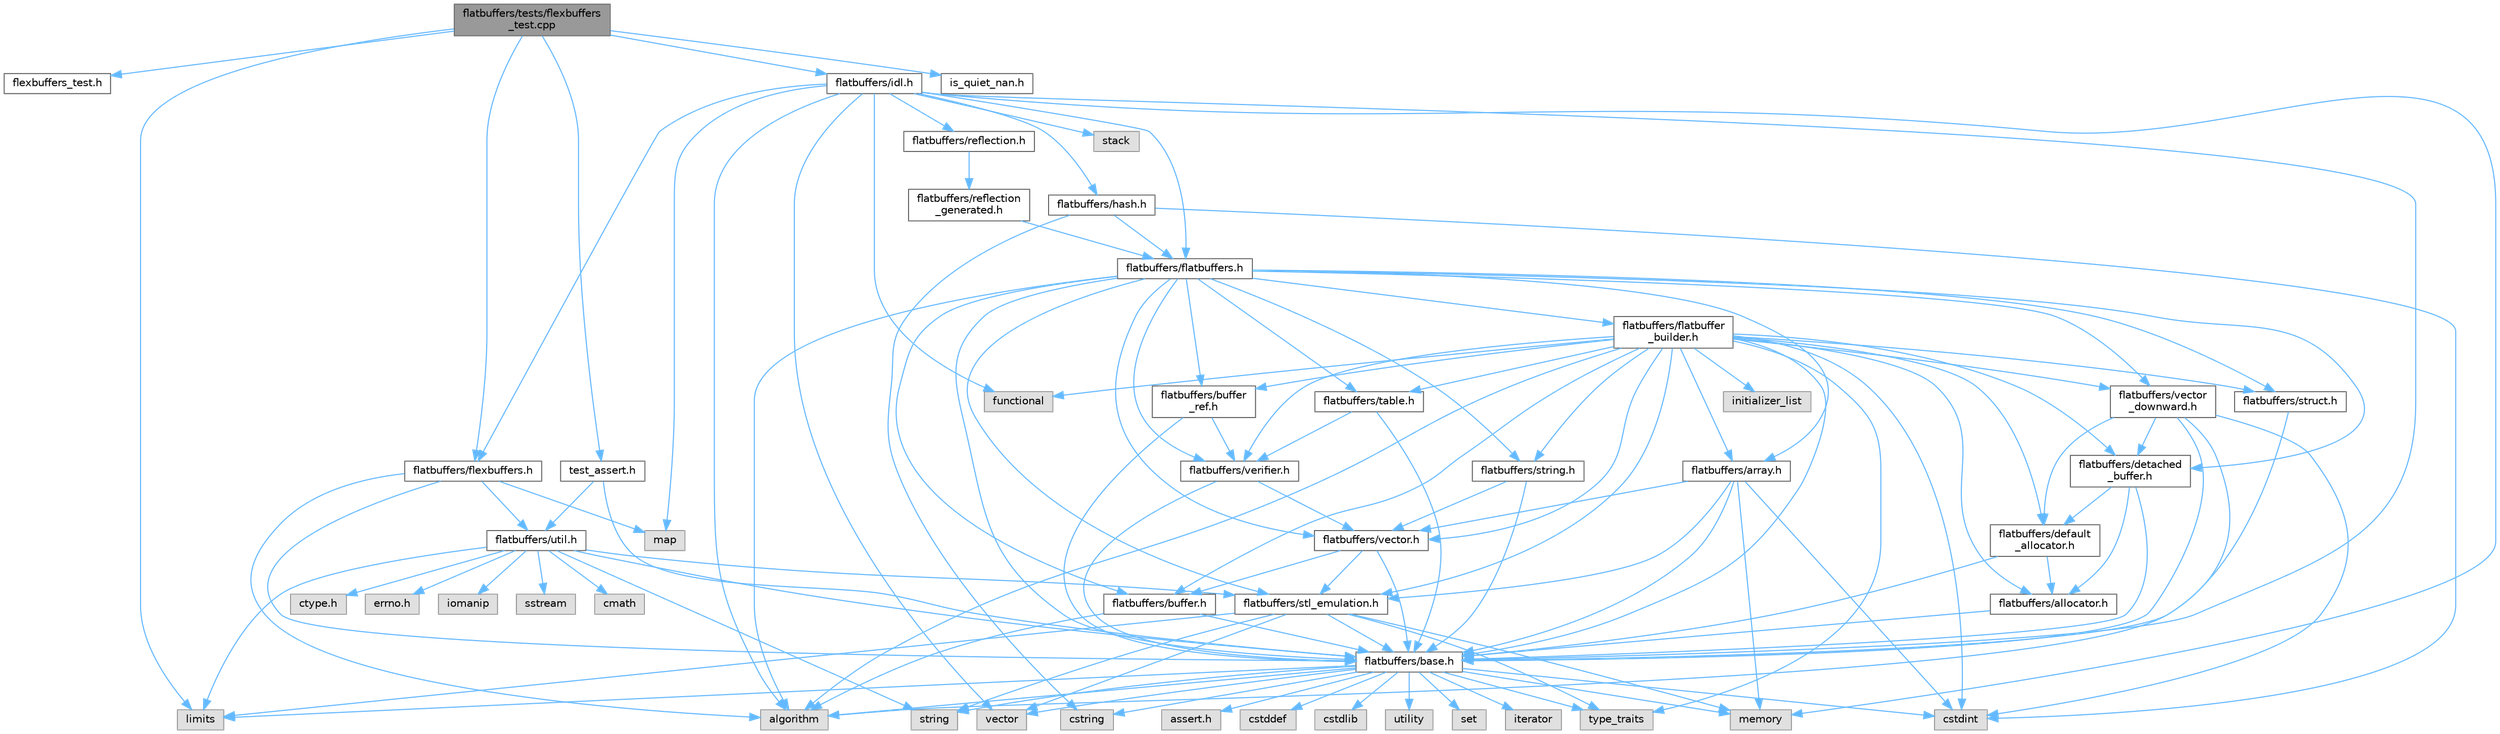 digraph "flatbuffers/tests/flexbuffers_test.cpp"
{
 // LATEX_PDF_SIZE
  bgcolor="transparent";
  edge [fontname=Helvetica,fontsize=10,labelfontname=Helvetica,labelfontsize=10];
  node [fontname=Helvetica,fontsize=10,shape=box,height=0.2,width=0.4];
  Node1 [id="Node000001",label="flatbuffers/tests/flexbuffers\l_test.cpp",height=0.2,width=0.4,color="gray40", fillcolor="grey60", style="filled", fontcolor="black",tooltip=" "];
  Node1 -> Node2 [id="edge121_Node000001_Node000002",color="steelblue1",style="solid",tooltip=" "];
  Node2 [id="Node000002",label="flexbuffers_test.h",height=0.2,width=0.4,color="grey40", fillcolor="white", style="filled",URL="$flexbuffers__test_8h.html",tooltip=" "];
  Node1 -> Node3 [id="edge122_Node000001_Node000003",color="steelblue1",style="solid",tooltip=" "];
  Node3 [id="Node000003",label="limits",height=0.2,width=0.4,color="grey60", fillcolor="#E0E0E0", style="filled",tooltip=" "];
  Node1 -> Node4 [id="edge123_Node000001_Node000004",color="steelblue1",style="solid",tooltip=" "];
  Node4 [id="Node000004",label="flatbuffers/flexbuffers.h",height=0.2,width=0.4,color="grey40", fillcolor="white", style="filled",URL="$flexbuffers_8h.html",tooltip=" "];
  Node4 -> Node5 [id="edge124_Node000004_Node000005",color="steelblue1",style="solid",tooltip=" "];
  Node5 [id="Node000005",label="algorithm",height=0.2,width=0.4,color="grey60", fillcolor="#E0E0E0", style="filled",tooltip=" "];
  Node4 -> Node6 [id="edge125_Node000004_Node000006",color="steelblue1",style="solid",tooltip=" "];
  Node6 [id="Node000006",label="map",height=0.2,width=0.4,color="grey60", fillcolor="#E0E0E0", style="filled",tooltip=" "];
  Node4 -> Node7 [id="edge126_Node000004_Node000007",color="steelblue1",style="solid",tooltip=" "];
  Node7 [id="Node000007",label="flatbuffers/base.h",height=0.2,width=0.4,color="grey40", fillcolor="white", style="filled",URL="$base_8h.html",tooltip=" "];
  Node7 -> Node8 [id="edge127_Node000007_Node000008",color="steelblue1",style="solid",tooltip=" "];
  Node8 [id="Node000008",label="assert.h",height=0.2,width=0.4,color="grey60", fillcolor="#E0E0E0", style="filled",tooltip=" "];
  Node7 -> Node9 [id="edge128_Node000007_Node000009",color="steelblue1",style="solid",tooltip=" "];
  Node9 [id="Node000009",label="cstdint",height=0.2,width=0.4,color="grey60", fillcolor="#E0E0E0", style="filled",tooltip=" "];
  Node7 -> Node10 [id="edge129_Node000007_Node000010",color="steelblue1",style="solid",tooltip=" "];
  Node10 [id="Node000010",label="cstddef",height=0.2,width=0.4,color="grey60", fillcolor="#E0E0E0", style="filled",tooltip=" "];
  Node7 -> Node11 [id="edge130_Node000007_Node000011",color="steelblue1",style="solid",tooltip=" "];
  Node11 [id="Node000011",label="cstdlib",height=0.2,width=0.4,color="grey60", fillcolor="#E0E0E0", style="filled",tooltip=" "];
  Node7 -> Node12 [id="edge131_Node000007_Node000012",color="steelblue1",style="solid",tooltip=" "];
  Node12 [id="Node000012",label="cstring",height=0.2,width=0.4,color="grey60", fillcolor="#E0E0E0", style="filled",tooltip=" "];
  Node7 -> Node13 [id="edge132_Node000007_Node000013",color="steelblue1",style="solid",tooltip=" "];
  Node13 [id="Node000013",label="utility",height=0.2,width=0.4,color="grey60", fillcolor="#E0E0E0", style="filled",tooltip=" "];
  Node7 -> Node14 [id="edge133_Node000007_Node000014",color="steelblue1",style="solid",tooltip=" "];
  Node14 [id="Node000014",label="string",height=0.2,width=0.4,color="grey60", fillcolor="#E0E0E0", style="filled",tooltip=" "];
  Node7 -> Node15 [id="edge134_Node000007_Node000015",color="steelblue1",style="solid",tooltip=" "];
  Node15 [id="Node000015",label="type_traits",height=0.2,width=0.4,color="grey60", fillcolor="#E0E0E0", style="filled",tooltip=" "];
  Node7 -> Node16 [id="edge135_Node000007_Node000016",color="steelblue1",style="solid",tooltip=" "];
  Node16 [id="Node000016",label="vector",height=0.2,width=0.4,color="grey60", fillcolor="#E0E0E0", style="filled",tooltip=" "];
  Node7 -> Node17 [id="edge136_Node000007_Node000017",color="steelblue1",style="solid",tooltip=" "];
  Node17 [id="Node000017",label="set",height=0.2,width=0.4,color="grey60", fillcolor="#E0E0E0", style="filled",tooltip=" "];
  Node7 -> Node5 [id="edge137_Node000007_Node000005",color="steelblue1",style="solid",tooltip=" "];
  Node7 -> Node3 [id="edge138_Node000007_Node000003",color="steelblue1",style="solid",tooltip=" "];
  Node7 -> Node18 [id="edge139_Node000007_Node000018",color="steelblue1",style="solid",tooltip=" "];
  Node18 [id="Node000018",label="iterator",height=0.2,width=0.4,color="grey60", fillcolor="#E0E0E0", style="filled",tooltip=" "];
  Node7 -> Node19 [id="edge140_Node000007_Node000019",color="steelblue1",style="solid",tooltip=" "];
  Node19 [id="Node000019",label="memory",height=0.2,width=0.4,color="grey60", fillcolor="#E0E0E0", style="filled",tooltip=" "];
  Node4 -> Node20 [id="edge141_Node000004_Node000020",color="steelblue1",style="solid",tooltip=" "];
  Node20 [id="Node000020",label="flatbuffers/util.h",height=0.2,width=0.4,color="grey40", fillcolor="white", style="filled",URL="$util_8h.html",tooltip=" "];
  Node20 -> Node21 [id="edge142_Node000020_Node000021",color="steelblue1",style="solid",tooltip=" "];
  Node21 [id="Node000021",label="ctype.h",height=0.2,width=0.4,color="grey60", fillcolor="#E0E0E0", style="filled",tooltip=" "];
  Node20 -> Node22 [id="edge143_Node000020_Node000022",color="steelblue1",style="solid",tooltip=" "];
  Node22 [id="Node000022",label="errno.h",height=0.2,width=0.4,color="grey60", fillcolor="#E0E0E0", style="filled",tooltip=" "];
  Node20 -> Node7 [id="edge144_Node000020_Node000007",color="steelblue1",style="solid",tooltip=" "];
  Node20 -> Node23 [id="edge145_Node000020_Node000023",color="steelblue1",style="solid",tooltip=" "];
  Node23 [id="Node000023",label="flatbuffers/stl_emulation.h",height=0.2,width=0.4,color="grey40", fillcolor="white", style="filled",URL="$stl__emulation_8h.html",tooltip=" "];
  Node23 -> Node7 [id="edge146_Node000023_Node000007",color="steelblue1",style="solid",tooltip=" "];
  Node23 -> Node14 [id="edge147_Node000023_Node000014",color="steelblue1",style="solid",tooltip=" "];
  Node23 -> Node15 [id="edge148_Node000023_Node000015",color="steelblue1",style="solid",tooltip=" "];
  Node23 -> Node16 [id="edge149_Node000023_Node000016",color="steelblue1",style="solid",tooltip=" "];
  Node23 -> Node19 [id="edge150_Node000023_Node000019",color="steelblue1",style="solid",tooltip=" "];
  Node23 -> Node3 [id="edge151_Node000023_Node000003",color="steelblue1",style="solid",tooltip=" "];
  Node20 -> Node24 [id="edge152_Node000020_Node000024",color="steelblue1",style="solid",tooltip=" "];
  Node24 [id="Node000024",label="iomanip",height=0.2,width=0.4,color="grey60", fillcolor="#E0E0E0", style="filled",tooltip=" "];
  Node20 -> Node25 [id="edge153_Node000020_Node000025",color="steelblue1",style="solid",tooltip=" "];
  Node25 [id="Node000025",label="sstream",height=0.2,width=0.4,color="grey60", fillcolor="#E0E0E0", style="filled",tooltip=" "];
  Node20 -> Node26 [id="edge154_Node000020_Node000026",color="steelblue1",style="solid",tooltip=" "];
  Node26 [id="Node000026",label="cmath",height=0.2,width=0.4,color="grey60", fillcolor="#E0E0E0", style="filled",tooltip=" "];
  Node20 -> Node3 [id="edge155_Node000020_Node000003",color="steelblue1",style="solid",tooltip=" "];
  Node20 -> Node14 [id="edge156_Node000020_Node000014",color="steelblue1",style="solid",tooltip=" "];
  Node1 -> Node27 [id="edge157_Node000001_Node000027",color="steelblue1",style="solid",tooltip=" "];
  Node27 [id="Node000027",label="flatbuffers/idl.h",height=0.2,width=0.4,color="grey40", fillcolor="white", style="filled",URL="$idl_8h.html",tooltip=" "];
  Node27 -> Node5 [id="edge158_Node000027_Node000005",color="steelblue1",style="solid",tooltip=" "];
  Node27 -> Node28 [id="edge159_Node000027_Node000028",color="steelblue1",style="solid",tooltip=" "];
  Node28 [id="Node000028",label="functional",height=0.2,width=0.4,color="grey60", fillcolor="#E0E0E0", style="filled",tooltip=" "];
  Node27 -> Node6 [id="edge160_Node000027_Node000006",color="steelblue1",style="solid",tooltip=" "];
  Node27 -> Node19 [id="edge161_Node000027_Node000019",color="steelblue1",style="solid",tooltip=" "];
  Node27 -> Node29 [id="edge162_Node000027_Node000029",color="steelblue1",style="solid",tooltip=" "];
  Node29 [id="Node000029",label="stack",height=0.2,width=0.4,color="grey60", fillcolor="#E0E0E0", style="filled",tooltip=" "];
  Node27 -> Node16 [id="edge163_Node000027_Node000016",color="steelblue1",style="solid",tooltip=" "];
  Node27 -> Node7 [id="edge164_Node000027_Node000007",color="steelblue1",style="solid",tooltip=" "];
  Node27 -> Node30 [id="edge165_Node000027_Node000030",color="steelblue1",style="solid",tooltip=" "];
  Node30 [id="Node000030",label="flatbuffers/flatbuffers.h",height=0.2,width=0.4,color="grey40", fillcolor="white", style="filled",URL="$flatbuffers_8h.html",tooltip=" "];
  Node30 -> Node5 [id="edge166_Node000030_Node000005",color="steelblue1",style="solid",tooltip=" "];
  Node30 -> Node31 [id="edge167_Node000030_Node000031",color="steelblue1",style="solid",tooltip=" "];
  Node31 [id="Node000031",label="flatbuffers/array.h",height=0.2,width=0.4,color="grey40", fillcolor="white", style="filled",URL="$array_8h.html",tooltip=" "];
  Node31 -> Node9 [id="edge168_Node000031_Node000009",color="steelblue1",style="solid",tooltip=" "];
  Node31 -> Node19 [id="edge169_Node000031_Node000019",color="steelblue1",style="solid",tooltip=" "];
  Node31 -> Node7 [id="edge170_Node000031_Node000007",color="steelblue1",style="solid",tooltip=" "];
  Node31 -> Node23 [id="edge171_Node000031_Node000023",color="steelblue1",style="solid",tooltip=" "];
  Node31 -> Node32 [id="edge172_Node000031_Node000032",color="steelblue1",style="solid",tooltip=" "];
  Node32 [id="Node000032",label="flatbuffers/vector.h",height=0.2,width=0.4,color="grey40", fillcolor="white", style="filled",URL="$vector_8h.html",tooltip=" "];
  Node32 -> Node7 [id="edge173_Node000032_Node000007",color="steelblue1",style="solid",tooltip=" "];
  Node32 -> Node33 [id="edge174_Node000032_Node000033",color="steelblue1",style="solid",tooltip=" "];
  Node33 [id="Node000033",label="flatbuffers/buffer.h",height=0.2,width=0.4,color="grey40", fillcolor="white", style="filled",URL="$buffer_8h.html",tooltip=" "];
  Node33 -> Node5 [id="edge175_Node000033_Node000005",color="steelblue1",style="solid",tooltip=" "];
  Node33 -> Node7 [id="edge176_Node000033_Node000007",color="steelblue1",style="solid",tooltip=" "];
  Node32 -> Node23 [id="edge177_Node000032_Node000023",color="steelblue1",style="solid",tooltip=" "];
  Node30 -> Node7 [id="edge178_Node000030_Node000007",color="steelblue1",style="solid",tooltip=" "];
  Node30 -> Node33 [id="edge179_Node000030_Node000033",color="steelblue1",style="solid",tooltip=" "];
  Node30 -> Node34 [id="edge180_Node000030_Node000034",color="steelblue1",style="solid",tooltip=" "];
  Node34 [id="Node000034",label="flatbuffers/buffer\l_ref.h",height=0.2,width=0.4,color="grey40", fillcolor="white", style="filled",URL="$buffer__ref_8h.html",tooltip=" "];
  Node34 -> Node7 [id="edge181_Node000034_Node000007",color="steelblue1",style="solid",tooltip=" "];
  Node34 -> Node35 [id="edge182_Node000034_Node000035",color="steelblue1",style="solid",tooltip=" "];
  Node35 [id="Node000035",label="flatbuffers/verifier.h",height=0.2,width=0.4,color="grey40", fillcolor="white", style="filled",URL="$verifier_8h.html",tooltip=" "];
  Node35 -> Node7 [id="edge183_Node000035_Node000007",color="steelblue1",style="solid",tooltip=" "];
  Node35 -> Node32 [id="edge184_Node000035_Node000032",color="steelblue1",style="solid",tooltip=" "];
  Node30 -> Node36 [id="edge185_Node000030_Node000036",color="steelblue1",style="solid",tooltip=" "];
  Node36 [id="Node000036",label="flatbuffers/detached\l_buffer.h",height=0.2,width=0.4,color="grey40", fillcolor="white", style="filled",URL="$detached__buffer_8h.html",tooltip=" "];
  Node36 -> Node37 [id="edge186_Node000036_Node000037",color="steelblue1",style="solid",tooltip=" "];
  Node37 [id="Node000037",label="flatbuffers/allocator.h",height=0.2,width=0.4,color="grey40", fillcolor="white", style="filled",URL="$allocator_8h.html",tooltip=" "];
  Node37 -> Node7 [id="edge187_Node000037_Node000007",color="steelblue1",style="solid",tooltip=" "];
  Node36 -> Node7 [id="edge188_Node000036_Node000007",color="steelblue1",style="solid",tooltip=" "];
  Node36 -> Node38 [id="edge189_Node000036_Node000038",color="steelblue1",style="solid",tooltip=" "];
  Node38 [id="Node000038",label="flatbuffers/default\l_allocator.h",height=0.2,width=0.4,color="grey40", fillcolor="white", style="filled",URL="$default__allocator_8h.html",tooltip=" "];
  Node38 -> Node37 [id="edge190_Node000038_Node000037",color="steelblue1",style="solid",tooltip=" "];
  Node38 -> Node7 [id="edge191_Node000038_Node000007",color="steelblue1",style="solid",tooltip=" "];
  Node30 -> Node39 [id="edge192_Node000030_Node000039",color="steelblue1",style="solid",tooltip=" "];
  Node39 [id="Node000039",label="flatbuffers/flatbuffer\l_builder.h",height=0.2,width=0.4,color="grey40", fillcolor="white", style="filled",URL="$flatbuffer__builder_8h.html",tooltip=" "];
  Node39 -> Node5 [id="edge193_Node000039_Node000005",color="steelblue1",style="solid",tooltip=" "];
  Node39 -> Node9 [id="edge194_Node000039_Node000009",color="steelblue1",style="solid",tooltip=" "];
  Node39 -> Node28 [id="edge195_Node000039_Node000028",color="steelblue1",style="solid",tooltip=" "];
  Node39 -> Node40 [id="edge196_Node000039_Node000040",color="steelblue1",style="solid",tooltip=" "];
  Node40 [id="Node000040",label="initializer_list",height=0.2,width=0.4,color="grey60", fillcolor="#E0E0E0", style="filled",tooltip=" "];
  Node39 -> Node15 [id="edge197_Node000039_Node000015",color="steelblue1",style="solid",tooltip=" "];
  Node39 -> Node37 [id="edge198_Node000039_Node000037",color="steelblue1",style="solid",tooltip=" "];
  Node39 -> Node31 [id="edge199_Node000039_Node000031",color="steelblue1",style="solid",tooltip=" "];
  Node39 -> Node7 [id="edge200_Node000039_Node000007",color="steelblue1",style="solid",tooltip=" "];
  Node39 -> Node33 [id="edge201_Node000039_Node000033",color="steelblue1",style="solid",tooltip=" "];
  Node39 -> Node34 [id="edge202_Node000039_Node000034",color="steelblue1",style="solid",tooltip=" "];
  Node39 -> Node38 [id="edge203_Node000039_Node000038",color="steelblue1",style="solid",tooltip=" "];
  Node39 -> Node36 [id="edge204_Node000039_Node000036",color="steelblue1",style="solid",tooltip=" "];
  Node39 -> Node23 [id="edge205_Node000039_Node000023",color="steelblue1",style="solid",tooltip=" "];
  Node39 -> Node41 [id="edge206_Node000039_Node000041",color="steelblue1",style="solid",tooltip=" "];
  Node41 [id="Node000041",label="flatbuffers/string.h",height=0.2,width=0.4,color="grey40", fillcolor="white", style="filled",URL="$string_8h.html",tooltip=" "];
  Node41 -> Node7 [id="edge207_Node000041_Node000007",color="steelblue1",style="solid",tooltip=" "];
  Node41 -> Node32 [id="edge208_Node000041_Node000032",color="steelblue1",style="solid",tooltip=" "];
  Node39 -> Node42 [id="edge209_Node000039_Node000042",color="steelblue1",style="solid",tooltip=" "];
  Node42 [id="Node000042",label="flatbuffers/struct.h",height=0.2,width=0.4,color="grey40", fillcolor="white", style="filled",URL="$struct_8h.html",tooltip=" "];
  Node42 -> Node7 [id="edge210_Node000042_Node000007",color="steelblue1",style="solid",tooltip=" "];
  Node39 -> Node43 [id="edge211_Node000039_Node000043",color="steelblue1",style="solid",tooltip=" "];
  Node43 [id="Node000043",label="flatbuffers/table.h",height=0.2,width=0.4,color="grey40", fillcolor="white", style="filled",URL="$table_8h.html",tooltip=" "];
  Node43 -> Node7 [id="edge212_Node000043_Node000007",color="steelblue1",style="solid",tooltip=" "];
  Node43 -> Node35 [id="edge213_Node000043_Node000035",color="steelblue1",style="solid",tooltip=" "];
  Node39 -> Node32 [id="edge214_Node000039_Node000032",color="steelblue1",style="solid",tooltip=" "];
  Node39 -> Node44 [id="edge215_Node000039_Node000044",color="steelblue1",style="solid",tooltip=" "];
  Node44 [id="Node000044",label="flatbuffers/vector\l_downward.h",height=0.2,width=0.4,color="grey40", fillcolor="white", style="filled",URL="$vector__downward_8h.html",tooltip=" "];
  Node44 -> Node5 [id="edge216_Node000044_Node000005",color="steelblue1",style="solid",tooltip=" "];
  Node44 -> Node9 [id="edge217_Node000044_Node000009",color="steelblue1",style="solid",tooltip=" "];
  Node44 -> Node7 [id="edge218_Node000044_Node000007",color="steelblue1",style="solid",tooltip=" "];
  Node44 -> Node38 [id="edge219_Node000044_Node000038",color="steelblue1",style="solid",tooltip=" "];
  Node44 -> Node36 [id="edge220_Node000044_Node000036",color="steelblue1",style="solid",tooltip=" "];
  Node39 -> Node35 [id="edge221_Node000039_Node000035",color="steelblue1",style="solid",tooltip=" "];
  Node30 -> Node23 [id="edge222_Node000030_Node000023",color="steelblue1",style="solid",tooltip=" "];
  Node30 -> Node41 [id="edge223_Node000030_Node000041",color="steelblue1",style="solid",tooltip=" "];
  Node30 -> Node42 [id="edge224_Node000030_Node000042",color="steelblue1",style="solid",tooltip=" "];
  Node30 -> Node43 [id="edge225_Node000030_Node000043",color="steelblue1",style="solid",tooltip=" "];
  Node30 -> Node32 [id="edge226_Node000030_Node000032",color="steelblue1",style="solid",tooltip=" "];
  Node30 -> Node44 [id="edge227_Node000030_Node000044",color="steelblue1",style="solid",tooltip=" "];
  Node30 -> Node35 [id="edge228_Node000030_Node000035",color="steelblue1",style="solid",tooltip=" "];
  Node27 -> Node4 [id="edge229_Node000027_Node000004",color="steelblue1",style="solid",tooltip=" "];
  Node27 -> Node45 [id="edge230_Node000027_Node000045",color="steelblue1",style="solid",tooltip=" "];
  Node45 [id="Node000045",label="flatbuffers/hash.h",height=0.2,width=0.4,color="grey40", fillcolor="white", style="filled",URL="$hash_8h.html",tooltip=" "];
  Node45 -> Node9 [id="edge231_Node000045_Node000009",color="steelblue1",style="solid",tooltip=" "];
  Node45 -> Node12 [id="edge232_Node000045_Node000012",color="steelblue1",style="solid",tooltip=" "];
  Node45 -> Node30 [id="edge233_Node000045_Node000030",color="steelblue1",style="solid",tooltip=" "];
  Node27 -> Node46 [id="edge234_Node000027_Node000046",color="steelblue1",style="solid",tooltip=" "];
  Node46 [id="Node000046",label="flatbuffers/reflection.h",height=0.2,width=0.4,color="grey40", fillcolor="white", style="filled",URL="$reflection_8h.html",tooltip=" "];
  Node46 -> Node47 [id="edge235_Node000046_Node000047",color="steelblue1",style="solid",tooltip=" "];
  Node47 [id="Node000047",label="flatbuffers/reflection\l_generated.h",height=0.2,width=0.4,color="grey40", fillcolor="white", style="filled",URL="$reflection__generated_8h.html",tooltip=" "];
  Node47 -> Node30 [id="edge236_Node000047_Node000030",color="steelblue1",style="solid",tooltip=" "];
  Node1 -> Node48 [id="edge237_Node000001_Node000048",color="steelblue1",style="solid",tooltip=" "];
  Node48 [id="Node000048",label="is_quiet_nan.h",height=0.2,width=0.4,color="grey40", fillcolor="white", style="filled",URL="$is__quiet__nan_8h.html",tooltip=" "];
  Node1 -> Node49 [id="edge238_Node000001_Node000049",color="steelblue1",style="solid",tooltip=" "];
  Node49 [id="Node000049",label="test_assert.h",height=0.2,width=0.4,color="grey40", fillcolor="white", style="filled",URL="$test__assert_8h.html",tooltip=" "];
  Node49 -> Node7 [id="edge239_Node000049_Node000007",color="steelblue1",style="solid",tooltip=" "];
  Node49 -> Node20 [id="edge240_Node000049_Node000020",color="steelblue1",style="solid",tooltip=" "];
}
